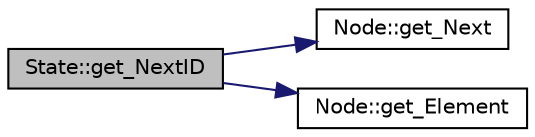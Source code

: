 digraph "State::get_NextID"
{
 // INTERACTIVE_SVG=YES
 // LATEX_PDF_SIZE
  edge [fontname="Helvetica",fontsize="10",labelfontname="Helvetica",labelfontsize="10"];
  node [fontname="Helvetica",fontsize="10",shape=record];
  rankdir="LR";
  Node16 [label="State::get_NextID",height=0.2,width=0.4,color="black", fillcolor="grey75", style="filled", fontcolor="black",tooltip=" "];
  Node16 -> Node17 [color="midnightblue",fontsize="10",style="solid",fontname="Helvetica"];
  Node17 [label="Node::get_Next",height=0.2,width=0.4,color="black", fillcolor="white", style="filled",URL="$class_node.html#a6145a7e4cefa2149d957245155e9c5b3",tooltip=" "];
  Node16 -> Node18 [color="midnightblue",fontsize="10",style="solid",fontname="Helvetica"];
  Node18 [label="Node::get_Element",height=0.2,width=0.4,color="black", fillcolor="white", style="filled",URL="$class_node.html#a313d582ccee069999fdf6b9db84c4735",tooltip=" "];
}
